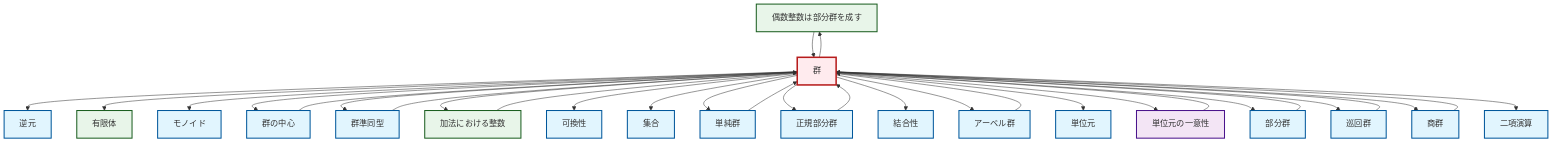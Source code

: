 graph TD
    classDef definition fill:#e1f5fe,stroke:#01579b,stroke-width:2px
    classDef theorem fill:#f3e5f5,stroke:#4a148c,stroke-width:2px
    classDef axiom fill:#fff3e0,stroke:#e65100,stroke-width:2px
    classDef example fill:#e8f5e9,stroke:#1b5e20,stroke-width:2px
    classDef current fill:#ffebee,stroke:#b71c1c,stroke-width:3px
    ex-even-integers-subgroup["偶数整数は部分群を成す"]:::example
    def-commutativity["可換性"]:::definition
    ex-finite-field["有限体"]:::example
    def-group["群"]:::definition
    thm-unique-identity["単位元の一意性"]:::theorem
    def-normal-subgroup["正規部分群"]:::definition
    def-identity-element["単位元"]:::definition
    def-center-of-group["群の中心"]:::definition
    def-subgroup["部分群"]:::definition
    def-quotient-group["商群"]:::definition
    def-abelian-group["アーベル群"]:::definition
    def-inverse-element["逆元"]:::definition
    def-monoid["モノイド"]:::definition
    def-set["集合"]:::definition
    def-binary-operation["二項演算"]:::definition
    def-homomorphism["群準同型"]:::definition
    def-simple-group["単純群"]:::definition
    ex-integers-addition["加法における整数"]:::example
    def-cyclic-group["巡回群"]:::definition
    def-associativity["結合性"]:::definition
    def-group --> def-inverse-element
    ex-even-integers-subgroup --> def-group
    def-group --> ex-finite-field
    def-group --> def-monoid
    def-quotient-group --> def-group
    def-cyclic-group --> def-group
    def-group --> def-center-of-group
    def-abelian-group --> def-group
    def-group --> def-homomorphism
    def-group --> ex-integers-addition
    def-homomorphism --> def-group
    def-group --> def-commutativity
    def-normal-subgroup --> def-group
    def-group --> def-set
    def-group --> def-simple-group
    def-group --> def-normal-subgroup
    def-group --> def-associativity
    def-group --> def-abelian-group
    def-group --> def-identity-element
    def-subgroup --> def-group
    def-group --> thm-unique-identity
    def-group --> def-subgroup
    def-simple-group --> def-group
    def-center-of-group --> def-group
    def-group --> ex-even-integers-subgroup
    thm-unique-identity --> def-group
    ex-integers-addition --> def-group
    def-group --> def-cyclic-group
    def-group --> def-quotient-group
    def-group --> def-binary-operation
    class def-group current